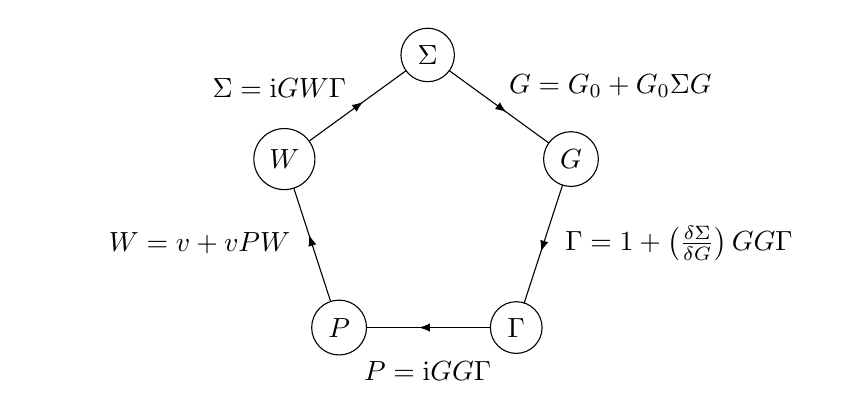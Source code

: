 \begin{tikzpicture}
\usetikzlibrary{shapes.geometric}
\usetikzlibrary{decorations.markings}
\tikzset{
    clabel/.style={draw,circle,fill=white},
    hlabel/.style={clabel,draw=lightgray},
    arrowline/.style={
        postaction={decorate},
        decoration={
            markings,
            mark=at position 0.55 with {\arrow{latex}}
        }
    },
    hiddenline/.style={draw=lightgray},
}
\path (-2in,0) -- (2in,0);
\begin{scope}
\node[
  name=gw,
  regular polygon,
  regular polygon sides=5,
  minimum size=1.5in,
] at (0,0) {};
\draw[arrowline] (gw.corner 1) -- (gw.corner 5);
\draw[arrowline] (gw.corner 5) -- (gw.corner 4);
\draw[arrowline] (gw.corner 4) -- (gw.corner 3);
\draw[arrowline] (gw.corner 3) -- (gw.corner 2);
\draw[arrowline] (gw.corner 2) -- (gw.corner 1);
\node[anchor=south west] at (gw.side 5) {$G=G_0 + G_0\Sigma G$};
\node[right=1ex,anchor=west] at (gw.side 4)
  {$\Gamma = 1 + \left(\frac{\delta\Sigma}{\delta G}\right)GG\Gamma$};
\node[below=2ex,anchor=north] at (gw.side 3) {$P = \mathrm{i} GG\Gamma$};
\node[left=1ex,anchor=east] at (gw.side 2) {$W = v + vPW$};
\node[anchor=south east] at (gw.side 1) {$\Sigma = \mathrm{i} G W \Gamma$};
\node[clabel] at(gw.corner 1) {$\Sigma$};
\node[clabel] at(gw.corner 2) {$W$};
\node[clabel] at(gw.corner 3) {$P$};
\node[clabel] at(gw.corner 4) {$\Gamma$};
\node[clabel] at(gw.corner 5) {$G$};
\end{scope}
\end{tikzpicture}
